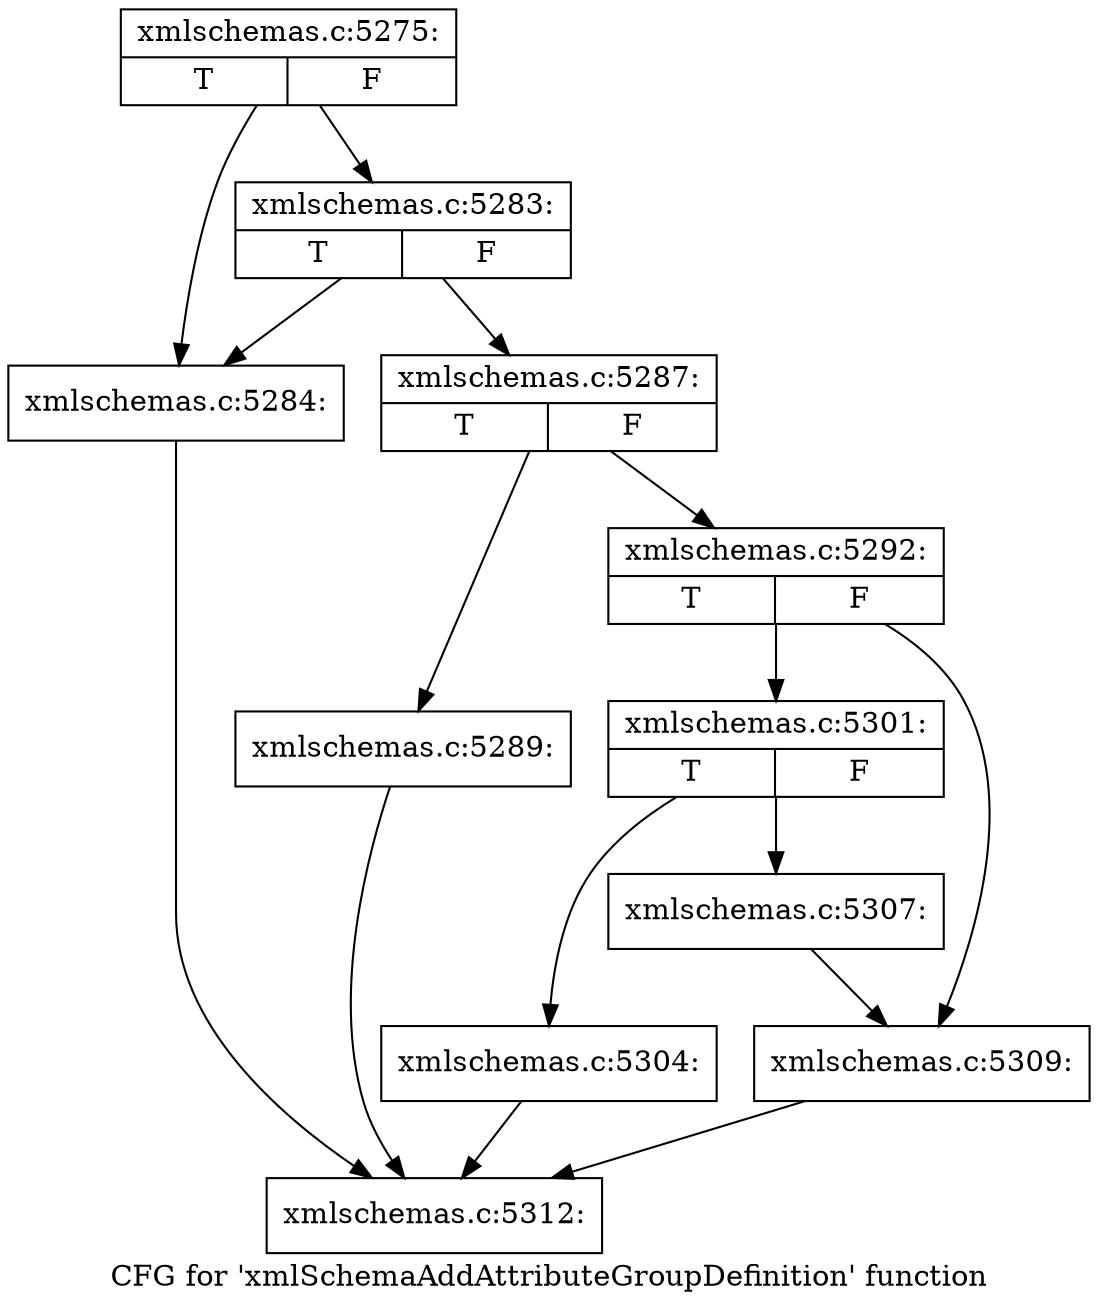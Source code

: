 digraph "CFG for 'xmlSchemaAddAttributeGroupDefinition' function" {
	label="CFG for 'xmlSchemaAddAttributeGroupDefinition' function";

	Node0x4d45d00 [shape=record,label="{xmlschemas.c:5275:|{<s0>T|<s1>F}}"];
	Node0x4d45d00 -> Node0x4d52b10;
	Node0x4d45d00 -> Node0x4d52bb0;
	Node0x4d52bb0 [shape=record,label="{xmlschemas.c:5283:|{<s0>T|<s1>F}}"];
	Node0x4d52bb0 -> Node0x4d52b10;
	Node0x4d52bb0 -> Node0x4d52b60;
	Node0x4d52b10 [shape=record,label="{xmlschemas.c:5284:}"];
	Node0x4d52b10 -> Node0x4d51680;
	Node0x4d52b60 [shape=record,label="{xmlschemas.c:5287:|{<s0>T|<s1>F}}"];
	Node0x4d52b60 -> Node0x4d534f0;
	Node0x4d52b60 -> Node0x4d53540;
	Node0x4d534f0 [shape=record,label="{xmlschemas.c:5289:}"];
	Node0x4d534f0 -> Node0x4d51680;
	Node0x4d53540 [shape=record,label="{xmlschemas.c:5292:|{<s0>T|<s1>F}}"];
	Node0x4d53540 -> Node0x4d54db0;
	Node0x4d53540 -> Node0x4d54e00;
	Node0x4d54db0 [shape=record,label="{xmlschemas.c:5301:|{<s0>T|<s1>F}}"];
	Node0x4d54db0 -> Node0x4d559c0;
	Node0x4d54db0 -> Node0x4d55a10;
	Node0x4d559c0 [shape=record,label="{xmlschemas.c:5304:}"];
	Node0x4d559c0 -> Node0x4d51680;
	Node0x4d55a10 [shape=record,label="{xmlschemas.c:5307:}"];
	Node0x4d55a10 -> Node0x4d54e00;
	Node0x4d54e00 [shape=record,label="{xmlschemas.c:5309:}"];
	Node0x4d54e00 -> Node0x4d51680;
	Node0x4d51680 [shape=record,label="{xmlschemas.c:5312:}"];
}
